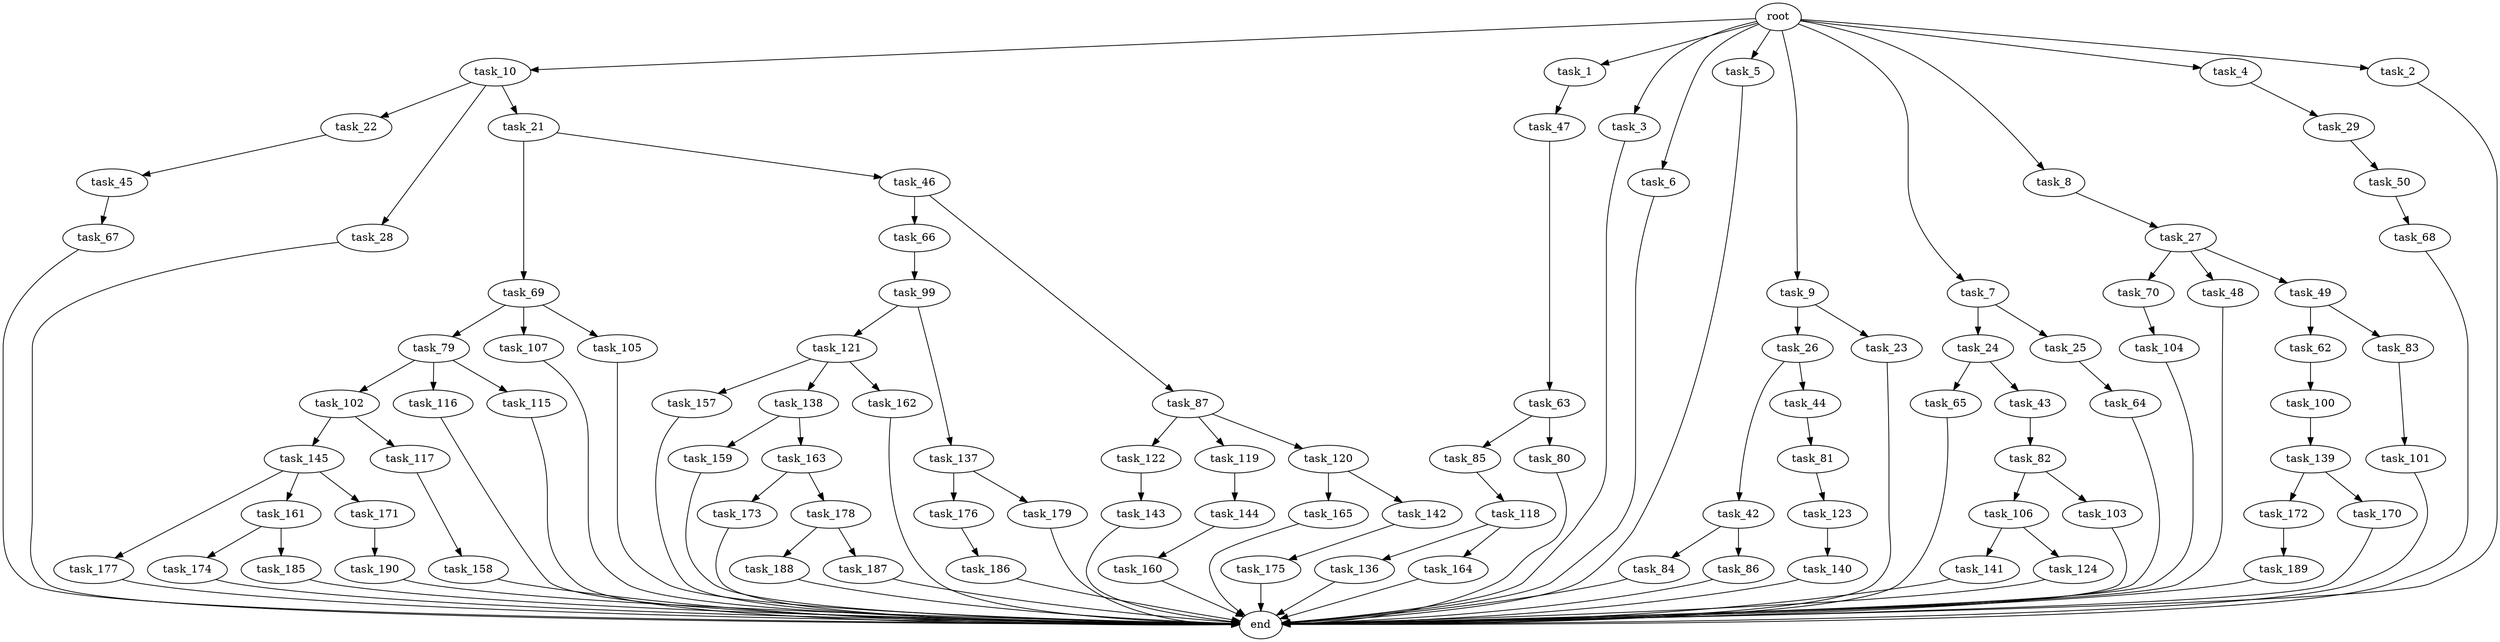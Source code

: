digraph G {
  task_100 [size="549755813888.000000"];
  task_101 [size="858993459200.000000"];
  task_47 [size="420906795008.000000"];
  task_62 [size="549755813888.000000"];
  task_157 [size="77309411328.000000"];
  task_106 [size="34359738368.000000"];
  task_177 [size="549755813888.000000"];
  task_22 [size="214748364800.000000"];
  task_102 [size="214748364800.000000"];
  task_165 [size="34359738368.000000"];
  task_159 [size="214748364800.000000"];
  task_123 [size="77309411328.000000"];
  task_24 [size="34359738368.000000"];
  task_10 [size="1024.000000"];
  end [size="0.000000"];
  task_27 [size="214748364800.000000"];
  task_104 [size="420906795008.000000"];
  task_138 [size="77309411328.000000"];
  task_143 [size="214748364800.000000"];
  task_70 [size="858993459200.000000"];
  task_122 [size="34359738368.000000"];
  task_1 [size="1024.000000"];
  task_66 [size="137438953472.000000"];
  task_173 [size="420906795008.000000"];
  task_3 [size="1024.000000"];
  task_6 [size="1024.000000"];
  task_161 [size="549755813888.000000"];
  task_119 [size="34359738368.000000"];
  task_85 [size="137438953472.000000"];
  task_160 [size="549755813888.000000"];
  task_26 [size="309237645312.000000"];
  task_116 [size="214748364800.000000"];
  task_5 [size="1024.000000"];
  task_141 [size="858993459200.000000"];
  task_25 [size="34359738368.000000"];
  task_42 [size="695784701952.000000"];
  task_145 [size="420906795008.000000"];
  task_188 [size="34359738368.000000"];
  task_162 [size="77309411328.000000"];
  task_28 [size="214748364800.000000"];
  task_9 [size="1024.000000"];
  task_68 [size="34359738368.000000"];
  task_67 [size="309237645312.000000"];
  task_29 [size="34359738368.000000"];
  task_176 [size="695784701952.000000"];
  task_179 [size="695784701952.000000"];
  task_82 [size="77309411328.000000"];
  task_139 [size="77309411328.000000"];
  task_115 [size="214748364800.000000"];
  task_65 [size="34359738368.000000"];
  task_144 [size="137438953472.000000"];
  task_80 [size="137438953472.000000"];
  task_79 [size="137438953472.000000"];
  task_120 [size="34359738368.000000"];
  task_171 [size="549755813888.000000"];
  task_69 [size="34359738368.000000"];
  task_46 [size="34359738368.000000"];
  task_99 [size="695784701952.000000"];
  task_186 [size="34359738368.000000"];
  task_121 [size="214748364800.000000"];
  task_84 [size="695784701952.000000"];
  task_175 [size="214748364800.000000"];
  task_117 [size="420906795008.000000"];
  task_137 [size="214748364800.000000"];
  task_21 [size="214748364800.000000"];
  task_172 [size="309237645312.000000"];
  task_189 [size="137438953472.000000"];
  task_158 [size="34359738368.000000"];
  task_187 [size="34359738368.000000"];
  task_107 [size="137438953472.000000"];
  task_48 [size="858993459200.000000"];
  task_83 [size="549755813888.000000"];
  task_7 [size="1024.000000"];
  task_136 [size="420906795008.000000"];
  task_50 [size="858993459200.000000"];
  task_103 [size="34359738368.000000"];
  task_45 [size="549755813888.000000"];
  task_118 [size="549755813888.000000"];
  task_142 [size="34359738368.000000"];
  task_164 [size="420906795008.000000"];
  root [size="0.000000"];
  task_49 [size="858993459200.000000"];
  task_124 [size="858993459200.000000"];
  task_23 [size="309237645312.000000"];
  task_81 [size="77309411328.000000"];
  task_8 [size="1024.000000"];
  task_44 [size="695784701952.000000"];
  task_64 [size="77309411328.000000"];
  task_163 [size="214748364800.000000"];
  task_87 [size="137438953472.000000"];
  task_170 [size="309237645312.000000"];
  task_105 [size="137438953472.000000"];
  task_140 [size="858993459200.000000"];
  task_4 [size="1024.000000"];
  task_174 [size="695784701952.000000"];
  task_63 [size="858993459200.000000"];
  task_190 [size="34359738368.000000"];
  task_185 [size="695784701952.000000"];
  task_86 [size="695784701952.000000"];
  task_2 [size="1024.000000"];
  task_178 [size="420906795008.000000"];
  task_43 [size="34359738368.000000"];

  task_100 -> task_139 [size="75497472.000000"];
  task_101 -> end [size="1.000000"];
  task_47 -> task_63 [size="838860800.000000"];
  task_62 -> task_100 [size="536870912.000000"];
  task_157 -> end [size="1.000000"];
  task_106 -> task_124 [size="838860800.000000"];
  task_106 -> task_141 [size="838860800.000000"];
  task_177 -> end [size="1.000000"];
  task_22 -> task_45 [size="536870912.000000"];
  task_102 -> task_117 [size="411041792.000000"];
  task_102 -> task_145 [size="411041792.000000"];
  task_165 -> end [size="1.000000"];
  task_159 -> end [size="1.000000"];
  task_123 -> task_140 [size="838860800.000000"];
  task_24 -> task_43 [size="33554432.000000"];
  task_24 -> task_65 [size="33554432.000000"];
  task_10 -> task_22 [size="209715200.000000"];
  task_10 -> task_21 [size="209715200.000000"];
  task_10 -> task_28 [size="209715200.000000"];
  task_27 -> task_48 [size="838860800.000000"];
  task_27 -> task_70 [size="838860800.000000"];
  task_27 -> task_49 [size="838860800.000000"];
  task_104 -> end [size="1.000000"];
  task_138 -> task_163 [size="209715200.000000"];
  task_138 -> task_159 [size="209715200.000000"];
  task_143 -> end [size="1.000000"];
  task_70 -> task_104 [size="411041792.000000"];
  task_122 -> task_143 [size="209715200.000000"];
  task_1 -> task_47 [size="411041792.000000"];
  task_66 -> task_99 [size="679477248.000000"];
  task_173 -> end [size="1.000000"];
  task_3 -> end [size="1.000000"];
  task_6 -> end [size="1.000000"];
  task_161 -> task_185 [size="679477248.000000"];
  task_161 -> task_174 [size="679477248.000000"];
  task_119 -> task_144 [size="134217728.000000"];
  task_85 -> task_118 [size="536870912.000000"];
  task_160 -> end [size="1.000000"];
  task_26 -> task_42 [size="679477248.000000"];
  task_26 -> task_44 [size="679477248.000000"];
  task_116 -> end [size="1.000000"];
  task_5 -> end [size="1.000000"];
  task_141 -> end [size="1.000000"];
  task_25 -> task_64 [size="75497472.000000"];
  task_42 -> task_84 [size="679477248.000000"];
  task_42 -> task_86 [size="679477248.000000"];
  task_145 -> task_161 [size="536870912.000000"];
  task_145 -> task_171 [size="536870912.000000"];
  task_145 -> task_177 [size="536870912.000000"];
  task_188 -> end [size="1.000000"];
  task_162 -> end [size="1.000000"];
  task_28 -> end [size="1.000000"];
  task_9 -> task_26 [size="301989888.000000"];
  task_9 -> task_23 [size="301989888.000000"];
  task_68 -> end [size="1.000000"];
  task_67 -> end [size="1.000000"];
  task_29 -> task_50 [size="838860800.000000"];
  task_176 -> task_186 [size="33554432.000000"];
  task_179 -> end [size="1.000000"];
  task_82 -> task_103 [size="33554432.000000"];
  task_82 -> task_106 [size="33554432.000000"];
  task_139 -> task_172 [size="301989888.000000"];
  task_139 -> task_170 [size="301989888.000000"];
  task_115 -> end [size="1.000000"];
  task_65 -> end [size="1.000000"];
  task_144 -> task_160 [size="536870912.000000"];
  task_80 -> end [size="1.000000"];
  task_79 -> task_116 [size="209715200.000000"];
  task_79 -> task_115 [size="209715200.000000"];
  task_79 -> task_102 [size="209715200.000000"];
  task_120 -> task_142 [size="33554432.000000"];
  task_120 -> task_165 [size="33554432.000000"];
  task_171 -> task_190 [size="33554432.000000"];
  task_69 -> task_79 [size="134217728.000000"];
  task_69 -> task_107 [size="134217728.000000"];
  task_69 -> task_105 [size="134217728.000000"];
  task_46 -> task_66 [size="134217728.000000"];
  task_46 -> task_87 [size="134217728.000000"];
  task_99 -> task_121 [size="209715200.000000"];
  task_99 -> task_137 [size="209715200.000000"];
  task_186 -> end [size="1.000000"];
  task_121 -> task_138 [size="75497472.000000"];
  task_121 -> task_157 [size="75497472.000000"];
  task_121 -> task_162 [size="75497472.000000"];
  task_84 -> end [size="1.000000"];
  task_175 -> end [size="1.000000"];
  task_117 -> task_158 [size="33554432.000000"];
  task_137 -> task_176 [size="679477248.000000"];
  task_137 -> task_179 [size="679477248.000000"];
  task_21 -> task_46 [size="33554432.000000"];
  task_21 -> task_69 [size="33554432.000000"];
  task_172 -> task_189 [size="134217728.000000"];
  task_189 -> end [size="1.000000"];
  task_158 -> end [size="1.000000"];
  task_187 -> end [size="1.000000"];
  task_107 -> end [size="1.000000"];
  task_48 -> end [size="1.000000"];
  task_83 -> task_101 [size="838860800.000000"];
  task_7 -> task_24 [size="33554432.000000"];
  task_7 -> task_25 [size="33554432.000000"];
  task_136 -> end [size="1.000000"];
  task_50 -> task_68 [size="33554432.000000"];
  task_103 -> end [size="1.000000"];
  task_45 -> task_67 [size="301989888.000000"];
  task_118 -> task_136 [size="411041792.000000"];
  task_118 -> task_164 [size="411041792.000000"];
  task_142 -> task_175 [size="209715200.000000"];
  task_164 -> end [size="1.000000"];
  root -> task_9 [size="1.000000"];
  root -> task_5 [size="1.000000"];
  root -> task_7 [size="1.000000"];
  root -> task_10 [size="1.000000"];
  root -> task_2 [size="1.000000"];
  root -> task_1 [size="1.000000"];
  root -> task_8 [size="1.000000"];
  root -> task_4 [size="1.000000"];
  root -> task_3 [size="1.000000"];
  root -> task_6 [size="1.000000"];
  task_49 -> task_62 [size="536870912.000000"];
  task_49 -> task_83 [size="536870912.000000"];
  task_124 -> end [size="1.000000"];
  task_23 -> end [size="1.000000"];
  task_81 -> task_123 [size="75497472.000000"];
  task_8 -> task_27 [size="209715200.000000"];
  task_44 -> task_81 [size="75497472.000000"];
  task_64 -> end [size="1.000000"];
  task_163 -> task_173 [size="411041792.000000"];
  task_163 -> task_178 [size="411041792.000000"];
  task_87 -> task_122 [size="33554432.000000"];
  task_87 -> task_119 [size="33554432.000000"];
  task_87 -> task_120 [size="33554432.000000"];
  task_170 -> end [size="1.000000"];
  task_105 -> end [size="1.000000"];
  task_140 -> end [size="1.000000"];
  task_4 -> task_29 [size="33554432.000000"];
  task_174 -> end [size="1.000000"];
  task_63 -> task_85 [size="134217728.000000"];
  task_63 -> task_80 [size="134217728.000000"];
  task_190 -> end [size="1.000000"];
  task_185 -> end [size="1.000000"];
  task_86 -> end [size="1.000000"];
  task_2 -> end [size="1.000000"];
  task_178 -> task_187 [size="33554432.000000"];
  task_178 -> task_188 [size="33554432.000000"];
  task_43 -> task_82 [size="75497472.000000"];
}
